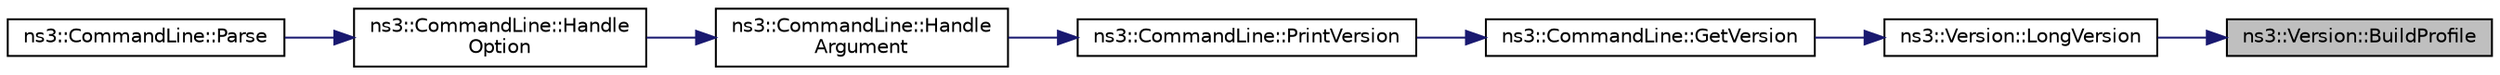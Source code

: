 digraph "ns3::Version::BuildProfile"
{
 // LATEX_PDF_SIZE
  edge [fontname="Helvetica",fontsize="10",labelfontname="Helvetica",labelfontsize="10"];
  node [fontname="Helvetica",fontsize="10",shape=record];
  rankdir="RL";
  Node1 [label="ns3::Version::BuildProfile",height=0.2,width=0.4,color="black", fillcolor="grey75", style="filled", fontcolor="black",tooltip="Indicates the type of build that was performed (debug/release/optimized)."];
  Node1 -> Node2 [dir="back",color="midnightblue",fontsize="10",style="solid",fontname="Helvetica"];
  Node2 [label="ns3::Version::LongVersion",height=0.2,width=0.4,color="black", fillcolor="white", style="filled",URL="$classns3_1_1_version.html#a1ca6c8e49937ca370dfcba7b551fcff5",tooltip="Constructs a string containing all of the build details."];
  Node2 -> Node3 [dir="back",color="midnightblue",fontsize="10",style="solid",fontname="Helvetica"];
  Node3 [label="ns3::CommandLine::GetVersion",height=0.2,width=0.4,color="black", fillcolor="white", style="filled",URL="$classns3_1_1_command_line.html#aec2e8aac59f332d16f2a09d74ac7a865",tooltip="Get the program version."];
  Node3 -> Node4 [dir="back",color="midnightblue",fontsize="10",style="solid",fontname="Helvetica"];
  Node4 [label="ns3::CommandLine::PrintVersion",height=0.2,width=0.4,color="black", fillcolor="white", style="filled",URL="$classns3_1_1_command_line.html#a8bce101742cfd6c6190c11174f4ea8ea",tooltip="Print ns-3 version to the desired output stream."];
  Node4 -> Node5 [dir="back",color="midnightblue",fontsize="10",style="solid",fontname="Helvetica"];
  Node5 [label="ns3::CommandLine::Handle\lArgument",height=0.2,width=0.4,color="black", fillcolor="white", style="filled",URL="$classns3_1_1_command_line.html#a2aeab054737fb033c45daef519a7c118",tooltip="Match name against the program or general arguments, and dispatch to the appropriate handler."];
  Node5 -> Node6 [dir="back",color="midnightblue",fontsize="10",style="solid",fontname="Helvetica"];
  Node6 [label="ns3::CommandLine::Handle\lOption",height=0.2,width=0.4,color="black", fillcolor="white", style="filled",URL="$classns3_1_1_command_line.html#ab8705cae59cebde344e1b2a8f59f45fc",tooltip="Handle an option in the form param=value."];
  Node6 -> Node7 [dir="back",color="midnightblue",fontsize="10",style="solid",fontname="Helvetica"];
  Node7 [label="ns3::CommandLine::Parse",height=0.2,width=0.4,color="black", fillcolor="white", style="filled",URL="$classns3_1_1_command_line.html#acc65828b185ab4eaa32143c2520494da",tooltip="Parse the program arguments."];
}
